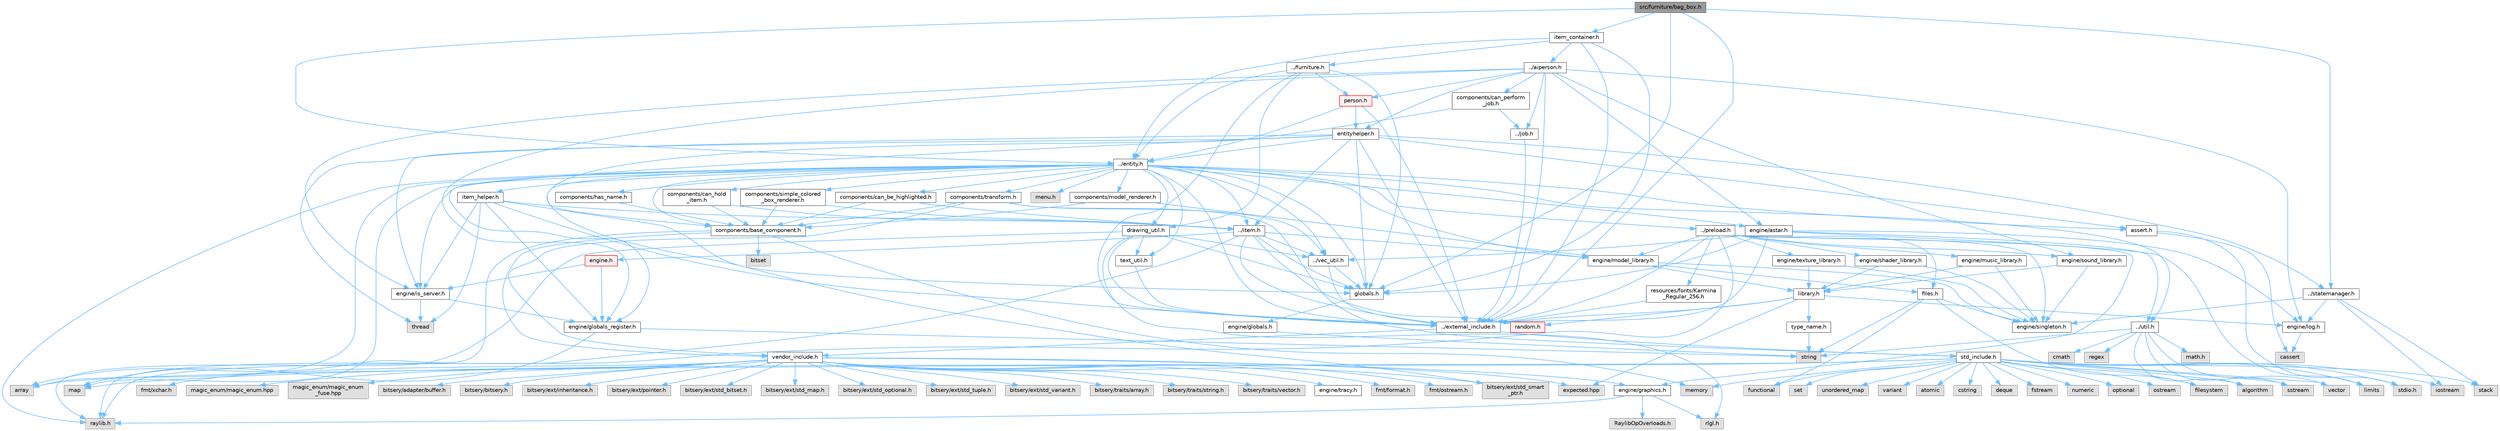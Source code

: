 digraph "src/furniture/bag_box.h"
{
 // LATEX_PDF_SIZE
  bgcolor="transparent";
  edge [fontname=Helvetica,fontsize=10,labelfontname=Helvetica,labelfontsize=10];
  node [fontname=Helvetica,fontsize=10,shape=box,height=0.2,width=0.4];
  Node1 [label="src/furniture/bag_box.h",height=0.2,width=0.4,color="gray40", fillcolor="grey60", style="filled", fontcolor="black",tooltip=" "];
  Node1 -> Node2 [color="steelblue1",style="solid"];
  Node2 [label="../external_include.h",height=0.2,width=0.4,color="grey40", fillcolor="white", style="filled",URL="$d7/daf/external__include_8h.html",tooltip=" "];
  Node2 -> Node3 [color="steelblue1",style="solid"];
  Node3 [label="std_include.h",height=0.2,width=0.4,color="grey40", fillcolor="white", style="filled",URL="$d4/dae/std__include_8h.html",tooltip=" "];
  Node3 -> Node4 [color="steelblue1",style="solid"];
  Node4 [label="stdio.h",height=0.2,width=0.4,color="grey60", fillcolor="#E0E0E0", style="filled",tooltip=" "];
  Node3 -> Node5 [color="steelblue1",style="solid"];
  Node5 [label="algorithm",height=0.2,width=0.4,color="grey60", fillcolor="#E0E0E0", style="filled",tooltip=" "];
  Node3 -> Node6 [color="steelblue1",style="solid"];
  Node6 [label="array",height=0.2,width=0.4,color="grey60", fillcolor="#E0E0E0", style="filled",tooltip=" "];
  Node3 -> Node7 [color="steelblue1",style="solid"];
  Node7 [label="atomic",height=0.2,width=0.4,color="grey60", fillcolor="#E0E0E0", style="filled",tooltip=" "];
  Node3 -> Node8 [color="steelblue1",style="solid"];
  Node8 [label="cstring",height=0.2,width=0.4,color="grey60", fillcolor="#E0E0E0", style="filled",tooltip=" "];
  Node3 -> Node9 [color="steelblue1",style="solid"];
  Node9 [label="deque",height=0.2,width=0.4,color="grey60", fillcolor="#E0E0E0", style="filled",tooltip=" "];
  Node3 -> Node10 [color="steelblue1",style="solid"];
  Node10 [label="filesystem",height=0.2,width=0.4,color="grey60", fillcolor="#E0E0E0", style="filled",tooltip=" "];
  Node3 -> Node11 [color="steelblue1",style="solid"];
  Node11 [label="fstream",height=0.2,width=0.4,color="grey60", fillcolor="#E0E0E0", style="filled",tooltip=" "];
  Node3 -> Node12 [color="steelblue1",style="solid"];
  Node12 [label="functional",height=0.2,width=0.4,color="grey60", fillcolor="#E0E0E0", style="filled",tooltip=" "];
  Node3 -> Node13 [color="steelblue1",style="solid"];
  Node13 [label="iostream",height=0.2,width=0.4,color="grey60", fillcolor="#E0E0E0", style="filled",tooltip=" "];
  Node3 -> Node14 [color="steelblue1",style="solid"];
  Node14 [label="limits",height=0.2,width=0.4,color="grey60", fillcolor="#E0E0E0", style="filled",tooltip=" "];
  Node3 -> Node15 [color="steelblue1",style="solid"];
  Node15 [label="map",height=0.2,width=0.4,color="grey60", fillcolor="#E0E0E0", style="filled",tooltip=" "];
  Node3 -> Node16 [color="steelblue1",style="solid"];
  Node16 [label="memory",height=0.2,width=0.4,color="grey60", fillcolor="#E0E0E0", style="filled",tooltip=" "];
  Node3 -> Node17 [color="steelblue1",style="solid"];
  Node17 [label="numeric",height=0.2,width=0.4,color="grey60", fillcolor="#E0E0E0", style="filled",tooltip=" "];
  Node3 -> Node18 [color="steelblue1",style="solid"];
  Node18 [label="optional",height=0.2,width=0.4,color="grey60", fillcolor="#E0E0E0", style="filled",tooltip=" "];
  Node3 -> Node19 [color="steelblue1",style="solid"];
  Node19 [label="ostream",height=0.2,width=0.4,color="grey60", fillcolor="#E0E0E0", style="filled",tooltip=" "];
  Node3 -> Node20 [color="steelblue1",style="solid"];
  Node20 [label="set",height=0.2,width=0.4,color="grey60", fillcolor="#E0E0E0", style="filled",tooltip=" "];
  Node3 -> Node21 [color="steelblue1",style="solid"];
  Node21 [label="sstream",height=0.2,width=0.4,color="grey60", fillcolor="#E0E0E0", style="filled",tooltip=" "];
  Node3 -> Node22 [color="steelblue1",style="solid"];
  Node22 [label="stack",height=0.2,width=0.4,color="grey60", fillcolor="#E0E0E0", style="filled",tooltip=" "];
  Node3 -> Node23 [color="steelblue1",style="solid"];
  Node23 [label="unordered_map",height=0.2,width=0.4,color="grey60", fillcolor="#E0E0E0", style="filled",tooltip=" "];
  Node3 -> Node24 [color="steelblue1",style="solid"];
  Node24 [label="variant",height=0.2,width=0.4,color="grey60", fillcolor="#E0E0E0", style="filled",tooltip=" "];
  Node3 -> Node25 [color="steelblue1",style="solid"];
  Node25 [label="vector",height=0.2,width=0.4,color="grey60", fillcolor="#E0E0E0", style="filled",tooltip=" "];
  Node2 -> Node26 [color="steelblue1",style="solid"];
  Node26 [label="vendor_include.h",height=0.2,width=0.4,color="grey40", fillcolor="white", style="filled",URL="$d6/dba/vendor__include_8h.html",tooltip=" "];
  Node26 -> Node27 [color="steelblue1",style="solid"];
  Node27 [label="engine/graphics.h",height=0.2,width=0.4,color="grey40", fillcolor="white", style="filled",URL="$d7/d04/graphics_8h.html",tooltip=" "];
  Node27 -> Node28 [color="steelblue1",style="solid"];
  Node28 [label="raylib.h",height=0.2,width=0.4,color="grey60", fillcolor="#E0E0E0", style="filled",tooltip=" "];
  Node27 -> Node29 [color="steelblue1",style="solid"];
  Node29 [label="rlgl.h",height=0.2,width=0.4,color="grey60", fillcolor="#E0E0E0", style="filled",tooltip=" "];
  Node27 -> Node30 [color="steelblue1",style="solid"];
  Node30 [label="RaylibOpOverloads.h",height=0.2,width=0.4,color="grey60", fillcolor="#E0E0E0", style="filled",tooltip=" "];
  Node26 -> Node31 [color="steelblue1",style="solid"];
  Node31 [label="fmt/format.h",height=0.2,width=0.4,color="grey60", fillcolor="#E0E0E0", style="filled",tooltip=" "];
  Node26 -> Node32 [color="steelblue1",style="solid"];
  Node32 [label="fmt/ostream.h",height=0.2,width=0.4,color="grey60", fillcolor="#E0E0E0", style="filled",tooltip=" "];
  Node26 -> Node33 [color="steelblue1",style="solid"];
  Node33 [label="fmt/xchar.h",height=0.2,width=0.4,color="grey60", fillcolor="#E0E0E0", style="filled",tooltip=" "];
  Node26 -> Node34 [color="steelblue1",style="solid"];
  Node34 [label="expected.hpp",height=0.2,width=0.4,color="grey60", fillcolor="#E0E0E0", style="filled",tooltip=" "];
  Node26 -> Node35 [color="steelblue1",style="solid"];
  Node35 [label="magic_enum/magic_enum.hpp",height=0.2,width=0.4,color="grey60", fillcolor="#E0E0E0", style="filled",tooltip=" "];
  Node26 -> Node36 [color="steelblue1",style="solid"];
  Node36 [label="magic_enum/magic_enum\l_fuse.hpp",height=0.2,width=0.4,color="grey60", fillcolor="#E0E0E0", style="filled",tooltip=" "];
  Node26 -> Node37 [color="steelblue1",style="solid"];
  Node37 [label="bitsery/adapter/buffer.h",height=0.2,width=0.4,color="grey60", fillcolor="#E0E0E0", style="filled",tooltip=" "];
  Node26 -> Node38 [color="steelblue1",style="solid"];
  Node38 [label="bitsery/bitsery.h",height=0.2,width=0.4,color="grey60", fillcolor="#E0E0E0", style="filled",tooltip=" "];
  Node26 -> Node39 [color="steelblue1",style="solid"];
  Node39 [label="bitsery/ext/inheritance.h",height=0.2,width=0.4,color="grey60", fillcolor="#E0E0E0", style="filled",tooltip=" "];
  Node26 -> Node40 [color="steelblue1",style="solid"];
  Node40 [label="bitsery/ext/pointer.h",height=0.2,width=0.4,color="grey60", fillcolor="#E0E0E0", style="filled",tooltip=" "];
  Node26 -> Node41 [color="steelblue1",style="solid"];
  Node41 [label="bitsery/ext/std_bitset.h",height=0.2,width=0.4,color="grey60", fillcolor="#E0E0E0", style="filled",tooltip=" "];
  Node26 -> Node42 [color="steelblue1",style="solid"];
  Node42 [label="bitsery/ext/std_map.h",height=0.2,width=0.4,color="grey60", fillcolor="#E0E0E0", style="filled",tooltip=" "];
  Node26 -> Node43 [color="steelblue1",style="solid"];
  Node43 [label="bitsery/ext/std_optional.h",height=0.2,width=0.4,color="grey60", fillcolor="#E0E0E0", style="filled",tooltip=" "];
  Node26 -> Node44 [color="steelblue1",style="solid"];
  Node44 [label="bitsery/ext/std_smart\l_ptr.h",height=0.2,width=0.4,color="grey60", fillcolor="#E0E0E0", style="filled",tooltip=" "];
  Node26 -> Node45 [color="steelblue1",style="solid"];
  Node45 [label="bitsery/ext/std_tuple.h",height=0.2,width=0.4,color="grey60", fillcolor="#E0E0E0", style="filled",tooltip=" "];
  Node26 -> Node46 [color="steelblue1",style="solid"];
  Node46 [label="bitsery/ext/std_variant.h",height=0.2,width=0.4,color="grey60", fillcolor="#E0E0E0", style="filled",tooltip=" "];
  Node26 -> Node47 [color="steelblue1",style="solid"];
  Node47 [label="bitsery/traits/array.h",height=0.2,width=0.4,color="grey60", fillcolor="#E0E0E0", style="filled",tooltip=" "];
  Node26 -> Node48 [color="steelblue1",style="solid"];
  Node48 [label="bitsery/traits/string.h",height=0.2,width=0.4,color="grey60", fillcolor="#E0E0E0", style="filled",tooltip=" "];
  Node26 -> Node49 [color="steelblue1",style="solid"];
  Node49 [label="bitsery/traits/vector.h",height=0.2,width=0.4,color="grey60", fillcolor="#E0E0E0", style="filled",tooltip=" "];
  Node26 -> Node50 [color="steelblue1",style="solid"];
  Node50 [label="engine/tracy.h",height=0.2,width=0.4,color="grey40", fillcolor="white", style="filled",URL="$d6/d15/tracy_8h.html",tooltip=" "];
  Node1 -> Node51 [color="steelblue1",style="solid"];
  Node51 [label="../entity.h",height=0.2,width=0.4,color="grey40", fillcolor="white", style="filled",URL="$d8/d83/entity_8h.html",tooltip=" "];
  Node51 -> Node44 [color="steelblue1",style="solid"];
  Node51 -> Node52 [color="steelblue1",style="solid"];
  Node52 [label="components/base_component.h",height=0.2,width=0.4,color="grey40", fillcolor="white", style="filled",URL="$d5/dbb/base__component_8h.html",tooltip=" "];
  Node52 -> Node6 [color="steelblue1",style="solid"];
  Node52 -> Node53 [color="steelblue1",style="solid"];
  Node53 [label="bitset",height=0.2,width=0.4,color="grey60", fillcolor="#E0E0E0", style="filled",tooltip=" "];
  Node52 -> Node16 [color="steelblue1",style="solid"];
  Node52 -> Node26 [color="steelblue1",style="solid"];
  Node51 -> Node54 [color="steelblue1",style="solid"];
  Node54 [label="components/can_be_highlighted.h",height=0.2,width=0.4,color="grey40", fillcolor="white", style="filled",URL="$db/d75/can__be__highlighted_8h.html",tooltip=" "];
  Node54 -> Node55 [color="steelblue1",style="solid"];
  Node55 [label="../item.h",height=0.2,width=0.4,color="grey40", fillcolor="white", style="filled",URL="$df/d1f/item_8h.html",tooltip=" "];
  Node55 -> Node2 [color="steelblue1",style="solid"];
  Node55 -> Node56 [color="steelblue1",style="solid"];
  Node56 [label="engine.h",height=0.2,width=0.4,color="red", fillcolor="#FFF0F0", style="filled",URL="$d1/d55/engine_8h.html",tooltip=" "];
  Node56 -> Node63 [color="steelblue1",style="solid"];
  Node63 [label="engine/globals_register.h",height=0.2,width=0.4,color="grey40", fillcolor="white", style="filled",URL="$db/da1/globals__register_8h.html",tooltip=" "];
  Node63 -> Node15 [color="steelblue1",style="solid"];
  Node63 -> Node64 [color="steelblue1",style="solid"];
  Node64 [label="string",height=0.2,width=0.4,color="grey60", fillcolor="#E0E0E0", style="filled",tooltip=" "];
  Node56 -> Node65 [color="steelblue1",style="solid"];
  Node65 [label="engine/is_server.h",height=0.2,width=0.4,color="grey40", fillcolor="white", style="filled",URL="$d6/db9/is__server_8h.html",tooltip=" "];
  Node65 -> Node66 [color="steelblue1",style="solid"];
  Node66 [label="thread",height=0.2,width=0.4,color="grey60", fillcolor="#E0E0E0", style="filled",tooltip=" "];
  Node65 -> Node63 [color="steelblue1",style="solid"];
  Node55 -> Node95 [color="steelblue1",style="solid"];
  Node95 [label="engine/model_library.h",height=0.2,width=0.4,color="grey40", fillcolor="white", style="filled",URL="$d0/dd0/model__library_8h.html",tooltip=" "];
  Node95 -> Node77 [color="steelblue1",style="solid"];
  Node77 [label="files.h",height=0.2,width=0.4,color="grey40", fillcolor="white", style="filled",URL="$dd/d20/files_8h.html",tooltip=" "];
  Node77 -> Node10 [color="steelblue1",style="solid"];
  Node77 -> Node12 [color="steelblue1",style="solid"];
  Node77 -> Node64 [color="steelblue1",style="solid"];
  Node77 -> Node72 [color="steelblue1",style="solid"];
  Node72 [label="engine/singleton.h",height=0.2,width=0.4,color="grey40", fillcolor="white", style="filled",URL="$d4/d0b/singleton_8h.html",tooltip=" "];
  Node95 -> Node96 [color="steelblue1",style="solid"];
  Node96 [label="library.h",height=0.2,width=0.4,color="grey40", fillcolor="white", style="filled",URL="$dd/d08/library_8h.html",tooltip=" "];
  Node96 -> Node2 [color="steelblue1",style="solid"];
  Node96 -> Node34 [color="steelblue1",style="solid"];
  Node96 -> Node70 [color="steelblue1",style="solid"];
  Node70 [label="engine/log.h",height=0.2,width=0.4,color="grey40", fillcolor="white", style="filled",URL="$d7/d7f/log_8h.html",tooltip=" "];
  Node70 -> Node71 [color="steelblue1",style="solid"];
  Node71 [label="cassert",height=0.2,width=0.4,color="grey60", fillcolor="#E0E0E0", style="filled",tooltip=" "];
  Node96 -> Node97 [color="steelblue1",style="solid"];
  Node97 [label="random.h",height=0.2,width=0.4,color="red", fillcolor="#FFF0F0", style="filled",URL="$d1/d79/random_8h.html",tooltip=" "];
  Node96 -> Node99 [color="steelblue1",style="solid"];
  Node99 [label="type_name.h",height=0.2,width=0.4,color="grey40", fillcolor="white", style="filled",URL="$d3/d31/type__name_8h.html",tooltip=" "];
  Node99 -> Node64 [color="steelblue1",style="solid"];
  Node95 -> Node72 [color="steelblue1",style="solid"];
  Node55 -> Node97 [color="steelblue1",style="solid"];
  Node55 -> Node86 [color="steelblue1",style="solid"];
  Node86 [label="globals.h",height=0.2,width=0.4,color="grey40", fillcolor="white", style="filled",URL="$d5/d87/globals_8h.html",tooltip=" "];
  Node86 -> Node87 [color="steelblue1",style="solid"];
  Node87 [label="engine/globals.h",height=0.2,width=0.4,color="grey40", fillcolor="white", style="filled",URL="$d4/df4/engine_2globals_8h.html",tooltip=" "];
  Node87 -> Node64 [color="steelblue1",style="solid"];
  Node55 -> Node28 [color="steelblue1",style="solid"];
  Node55 -> Node85 [color="steelblue1",style="solid"];
  Node85 [label="../vec_util.h",height=0.2,width=0.4,color="grey40", fillcolor="white", style="filled",URL="$d0/d3f/vec__util_8h.html",tooltip=" "];
  Node85 -> Node2 [color="steelblue1",style="solid"];
  Node85 -> Node86 [color="steelblue1",style="solid"];
  Node54 -> Node52 [color="steelblue1",style="solid"];
  Node51 -> Node108 [color="steelblue1",style="solid"];
  Node108 [label="components/can_hold\l_item.h",height=0.2,width=0.4,color="grey40", fillcolor="white", style="filled",URL="$dc/d28/can__hold__item_8h.html",tooltip=" "];
  Node108 -> Node55 [color="steelblue1",style="solid"];
  Node108 -> Node52 [color="steelblue1",style="solid"];
  Node51 -> Node109 [color="steelblue1",style="solid"];
  Node109 [label="components/has_name.h",height=0.2,width=0.4,color="grey40", fillcolor="white", style="filled",URL="$df/da4/has__name_8h.html",tooltip=" "];
  Node109 -> Node52 [color="steelblue1",style="solid"];
  Node51 -> Node110 [color="steelblue1",style="solid"];
  Node110 [label="components/model_renderer.h",height=0.2,width=0.4,color="grey40", fillcolor="white", style="filled",URL="$df/df8/model__renderer_8h.html",tooltip=" "];
  Node110 -> Node95 [color="steelblue1",style="solid"];
  Node110 -> Node52 [color="steelblue1",style="solid"];
  Node51 -> Node111 [color="steelblue1",style="solid"];
  Node111 [label="components/simple_colored\l_box_renderer.h",height=0.2,width=0.4,color="grey40", fillcolor="white", style="filled",URL="$d7/d5e/simple__colored__box__renderer_8h.html",tooltip=" "];
  Node111 -> Node55 [color="steelblue1",style="solid"];
  Node111 -> Node52 [color="steelblue1",style="solid"];
  Node51 -> Node112 [color="steelblue1",style="solid"];
  Node112 [label="components/transform.h",height=0.2,width=0.4,color="grey40", fillcolor="white", style="filled",URL="$d2/d80/transform_8h.html",tooltip=" "];
  Node112 -> Node3 [color="steelblue1",style="solid"];
  Node112 -> Node85 [color="steelblue1",style="solid"];
  Node112 -> Node26 [color="steelblue1",style="solid"];
  Node112 -> Node52 [color="steelblue1",style="solid"];
  Node51 -> Node88 [color="steelblue1",style="solid"];
  Node88 [label="assert.h",height=0.2,width=0.4,color="grey40", fillcolor="white", style="filled",URL="$dc/da7/assert_8h.html",tooltip=" "];
  Node88 -> Node4 [color="steelblue1",style="solid"];
  Node88 -> Node71 [color="steelblue1",style="solid"];
  Node51 -> Node2 [color="steelblue1",style="solid"];
  Node51 -> Node6 [color="steelblue1",style="solid"];
  Node51 -> Node15 [color="steelblue1",style="solid"];
  Node51 -> Node113 [color="steelblue1",style="solid"];
  Node113 [label="drawing_util.h",height=0.2,width=0.4,color="grey40", fillcolor="white", style="filled",URL="$df/db6/drawing__util_8h.html",tooltip=" "];
  Node113 -> Node2 [color="steelblue1",style="solid"];
  Node113 -> Node86 [color="steelblue1",style="solid"];
  Node113 -> Node28 [color="steelblue1",style="solid"];
  Node113 -> Node29 [color="steelblue1",style="solid"];
  Node113 -> Node114 [color="steelblue1",style="solid"];
  Node114 [label="text_util.h",height=0.2,width=0.4,color="grey40", fillcolor="white", style="filled",URL="$d4/d78/text__util_8h.html",tooltip=" "];
  Node114 -> Node2 [color="steelblue1",style="solid"];
  Node113 -> Node85 [color="steelblue1",style="solid"];
  Node51 -> Node115 [color="steelblue1",style="solid"];
  Node115 [label="engine/astar.h",height=0.2,width=0.4,color="grey40", fillcolor="white", style="filled",URL="$d8/d56/astar_8h.html",tooltip=" "];
  Node115 -> Node14 [color="steelblue1",style="solid"];
  Node115 -> Node2 [color="steelblue1",style="solid"];
  Node115 -> Node86 [color="steelblue1",style="solid"];
  Node115 -> Node73 [color="steelblue1",style="solid"];
  Node73 [label="../util.h",height=0.2,width=0.4,color="grey40", fillcolor="white", style="filled",URL="$d8/d3c/util_8h.html",tooltip=" "];
  Node73 -> Node74 [color="steelblue1",style="solid"];
  Node74 [label="math.h",height=0.2,width=0.4,color="grey60", fillcolor="#E0E0E0", style="filled",tooltip=" "];
  Node73 -> Node5 [color="steelblue1",style="solid"];
  Node73 -> Node75 [color="steelblue1",style="solid"];
  Node75 [label="cmath",height=0.2,width=0.4,color="grey60", fillcolor="#E0E0E0", style="filled",tooltip=" "];
  Node73 -> Node76 [color="steelblue1",style="solid"];
  Node76 [label="regex",height=0.2,width=0.4,color="grey60", fillcolor="#E0E0E0", style="filled",tooltip=" "];
  Node73 -> Node21 [color="steelblue1",style="solid"];
  Node73 -> Node64 [color="steelblue1",style="solid"];
  Node73 -> Node25 [color="steelblue1",style="solid"];
  Node115 -> Node85 [color="steelblue1",style="solid"];
  Node115 -> Node70 [color="steelblue1",style="solid"];
  Node51 -> Node65 [color="steelblue1",style="solid"];
  Node51 -> Node95 [color="steelblue1",style="solid"];
  Node51 -> Node86 [color="steelblue1",style="solid"];
  Node51 -> Node55 [color="steelblue1",style="solid"];
  Node51 -> Node116 [color="steelblue1",style="solid"];
  Node116 [label="item_helper.h",height=0.2,width=0.4,color="grey40", fillcolor="white", style="filled",URL="$d0/d4e/item__helper_8h.html",tooltip=" "];
  Node116 -> Node66 [color="steelblue1",style="solid"];
  Node116 -> Node2 [color="steelblue1",style="solid"];
  Node116 -> Node63 [color="steelblue1",style="solid"];
  Node116 -> Node65 [color="steelblue1",style="solid"];
  Node116 -> Node86 [color="steelblue1",style="solid"];
  Node116 -> Node55 [color="steelblue1",style="solid"];
  Node51 -> Node117 [color="steelblue1",style="solid"];
  Node117 [label="menu.h",height=0.2,width=0.4,color="grey60", fillcolor="#E0E0E0", style="filled",tooltip=" "];
  Node51 -> Node94 [color="steelblue1",style="solid"];
  Node94 [label="../preload.h",height=0.2,width=0.4,color="grey40", fillcolor="white", style="filled",URL="$d5/d34/preload_8h.html",tooltip=" "];
  Node94 -> Node2 [color="steelblue1",style="solid"];
  Node94 -> Node27 [color="steelblue1",style="solid"];
  Node94 -> Node72 [color="steelblue1",style="solid"];
  Node94 -> Node28 [color="steelblue1",style="solid"];
  Node94 -> Node77 [color="steelblue1",style="solid"];
  Node94 -> Node95 [color="steelblue1",style="solid"];
  Node94 -> Node100 [color="steelblue1",style="solid"];
  Node100 [label="engine/music_library.h",height=0.2,width=0.4,color="grey40", fillcolor="white", style="filled",URL="$dc/d33/music__library_8h.html",tooltip=" "];
  Node100 -> Node96 [color="steelblue1",style="solid"];
  Node100 -> Node72 [color="steelblue1",style="solid"];
  Node94 -> Node101 [color="steelblue1",style="solid"];
  Node101 [label="engine/shader_library.h",height=0.2,width=0.4,color="grey40", fillcolor="white", style="filled",URL="$d1/d27/shader__library_8h.html",tooltip=" "];
  Node101 -> Node96 [color="steelblue1",style="solid"];
  Node101 -> Node72 [color="steelblue1",style="solid"];
  Node94 -> Node102 [color="steelblue1",style="solid"];
  Node102 [label="engine/sound_library.h",height=0.2,width=0.4,color="grey40", fillcolor="white", style="filled",URL="$d5/d04/sound__library_8h.html",tooltip=" "];
  Node102 -> Node96 [color="steelblue1",style="solid"];
  Node102 -> Node72 [color="steelblue1",style="solid"];
  Node94 -> Node103 [color="steelblue1",style="solid"];
  Node103 [label="engine/texture_library.h",height=0.2,width=0.4,color="grey40", fillcolor="white", style="filled",URL="$d5/d33/texture__library_8h.html",tooltip=" "];
  Node103 -> Node96 [color="steelblue1",style="solid"];
  Node103 -> Node72 [color="steelblue1",style="solid"];
  Node94 -> Node104 [color="steelblue1",style="solid"];
  Node104 [label="resources/fonts/Karmina\l_Regular_256.h",height=0.2,width=0.4,color="grey40", fillcolor="white", style="filled",URL="$d2/de0/_karmina___regular__256_8h.html",tooltip=" "];
  Node104 -> Node2 [color="steelblue1",style="solid"];
  Node51 -> Node28 [color="steelblue1",style="solid"];
  Node51 -> Node114 [color="steelblue1",style="solid"];
  Node51 -> Node73 [color="steelblue1",style="solid"];
  Node51 -> Node85 [color="steelblue1",style="solid"];
  Node1 -> Node86 [color="steelblue1",style="solid"];
  Node1 -> Node69 [color="steelblue1",style="solid"];
  Node69 [label="../statemanager.h",height=0.2,width=0.4,color="grey40", fillcolor="white", style="filled",URL="$d2/d5f/statemanager_8h.html",tooltip=" "];
  Node69 -> Node13 [color="steelblue1",style="solid"];
  Node69 -> Node22 [color="steelblue1",style="solid"];
  Node69 -> Node70 [color="steelblue1",style="solid"];
  Node69 -> Node72 [color="steelblue1",style="solid"];
  Node1 -> Node118 [color="steelblue1",style="solid"];
  Node118 [label="item_container.h",height=0.2,width=0.4,color="grey40", fillcolor="white", style="filled",URL="$d8/d1b/item__container_8h.html",tooltip=" "];
  Node118 -> Node2 [color="steelblue1",style="solid"];
  Node118 -> Node51 [color="steelblue1",style="solid"];
  Node118 -> Node86 [color="steelblue1",style="solid"];
  Node118 -> Node119 [color="steelblue1",style="solid"];
  Node119 [label="../aiperson.h",height=0.2,width=0.4,color="grey40", fillcolor="white", style="filled",URL="$d4/d16/aiperson_8h.html",tooltip=" "];
  Node119 -> Node2 [color="steelblue1",style="solid"];
  Node119 -> Node115 [color="steelblue1",style="solid"];
  Node119 -> Node63 [color="steelblue1",style="solid"];
  Node119 -> Node65 [color="steelblue1",style="solid"];
  Node119 -> Node70 [color="steelblue1",style="solid"];
  Node119 -> Node102 [color="steelblue1",style="solid"];
  Node119 -> Node120 [color="steelblue1",style="solid"];
  Node120 [label="components/can_perform\l_job.h",height=0.2,width=0.4,color="grey40", fillcolor="white", style="filled",URL="$de/df1/can__perform__job_8h.html",tooltip=" "];
  Node120 -> Node121 [color="steelblue1",style="solid"];
  Node121 [label="../job.h",height=0.2,width=0.4,color="grey40", fillcolor="white", style="filled",URL="$d3/d6a/job_8h.html",tooltip=" "];
  Node121 -> Node2 [color="steelblue1",style="solid"];
  Node120 -> Node52 [color="steelblue1",style="solid"];
  Node119 -> Node122 [color="steelblue1",style="solid"];
  Node122 [label="entityhelper.h",height=0.2,width=0.4,color="grey40", fillcolor="white", style="filled",URL="$d9/d3c/entityhelper_8h.html",tooltip=" "];
  Node122 -> Node66 [color="steelblue1",style="solid"];
  Node122 -> Node88 [color="steelblue1",style="solid"];
  Node122 -> Node2 [color="steelblue1",style="solid"];
  Node122 -> Node63 [color="steelblue1",style="solid"];
  Node122 -> Node65 [color="steelblue1",style="solid"];
  Node122 -> Node86 [color="steelblue1",style="solid"];
  Node122 -> Node51 [color="steelblue1",style="solid"];
  Node122 -> Node55 [color="steelblue1",style="solid"];
  Node122 -> Node69 [color="steelblue1",style="solid"];
  Node119 -> Node121 [color="steelblue1",style="solid"];
  Node119 -> Node123 [color="steelblue1",style="solid"];
  Node123 [label="person.h",height=0.2,width=0.4,color="red", fillcolor="#FFF0F0", style="filled",URL="$d4/d98/person_8h.html",tooltip=" "];
  Node123 -> Node2 [color="steelblue1",style="solid"];
  Node123 -> Node51 [color="steelblue1",style="solid"];
  Node123 -> Node122 [color="steelblue1",style="solid"];
  Node118 -> Node124 [color="steelblue1",style="solid"];
  Node124 [label="../furniture.h",height=0.2,width=0.4,color="grey40", fillcolor="white", style="filled",URL="$d1/d57/furniture_8h.html",tooltip=" "];
  Node124 -> Node113 [color="steelblue1",style="solid"];
  Node124 -> Node2 [color="steelblue1",style="solid"];
  Node124 -> Node51 [color="steelblue1",style="solid"];
  Node124 -> Node86 [color="steelblue1",style="solid"];
  Node124 -> Node123 [color="steelblue1",style="solid"];
}
